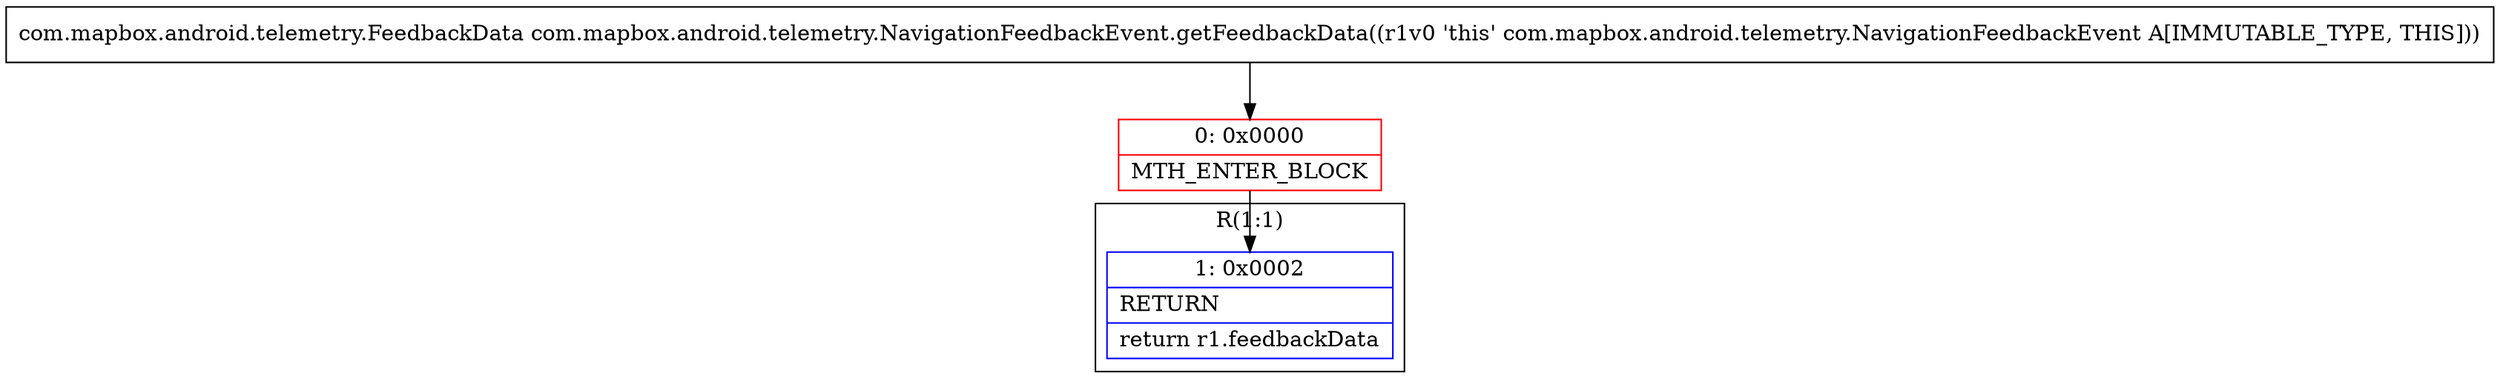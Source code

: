 digraph "CFG forcom.mapbox.android.telemetry.NavigationFeedbackEvent.getFeedbackData()Lcom\/mapbox\/android\/telemetry\/FeedbackData;" {
subgraph cluster_Region_492843692 {
label = "R(1:1)";
node [shape=record,color=blue];
Node_1 [shape=record,label="{1\:\ 0x0002|RETURN\l|return r1.feedbackData\l}"];
}
Node_0 [shape=record,color=red,label="{0\:\ 0x0000|MTH_ENTER_BLOCK\l}"];
MethodNode[shape=record,label="{com.mapbox.android.telemetry.FeedbackData com.mapbox.android.telemetry.NavigationFeedbackEvent.getFeedbackData((r1v0 'this' com.mapbox.android.telemetry.NavigationFeedbackEvent A[IMMUTABLE_TYPE, THIS])) }"];
MethodNode -> Node_0;
Node_0 -> Node_1;
}


